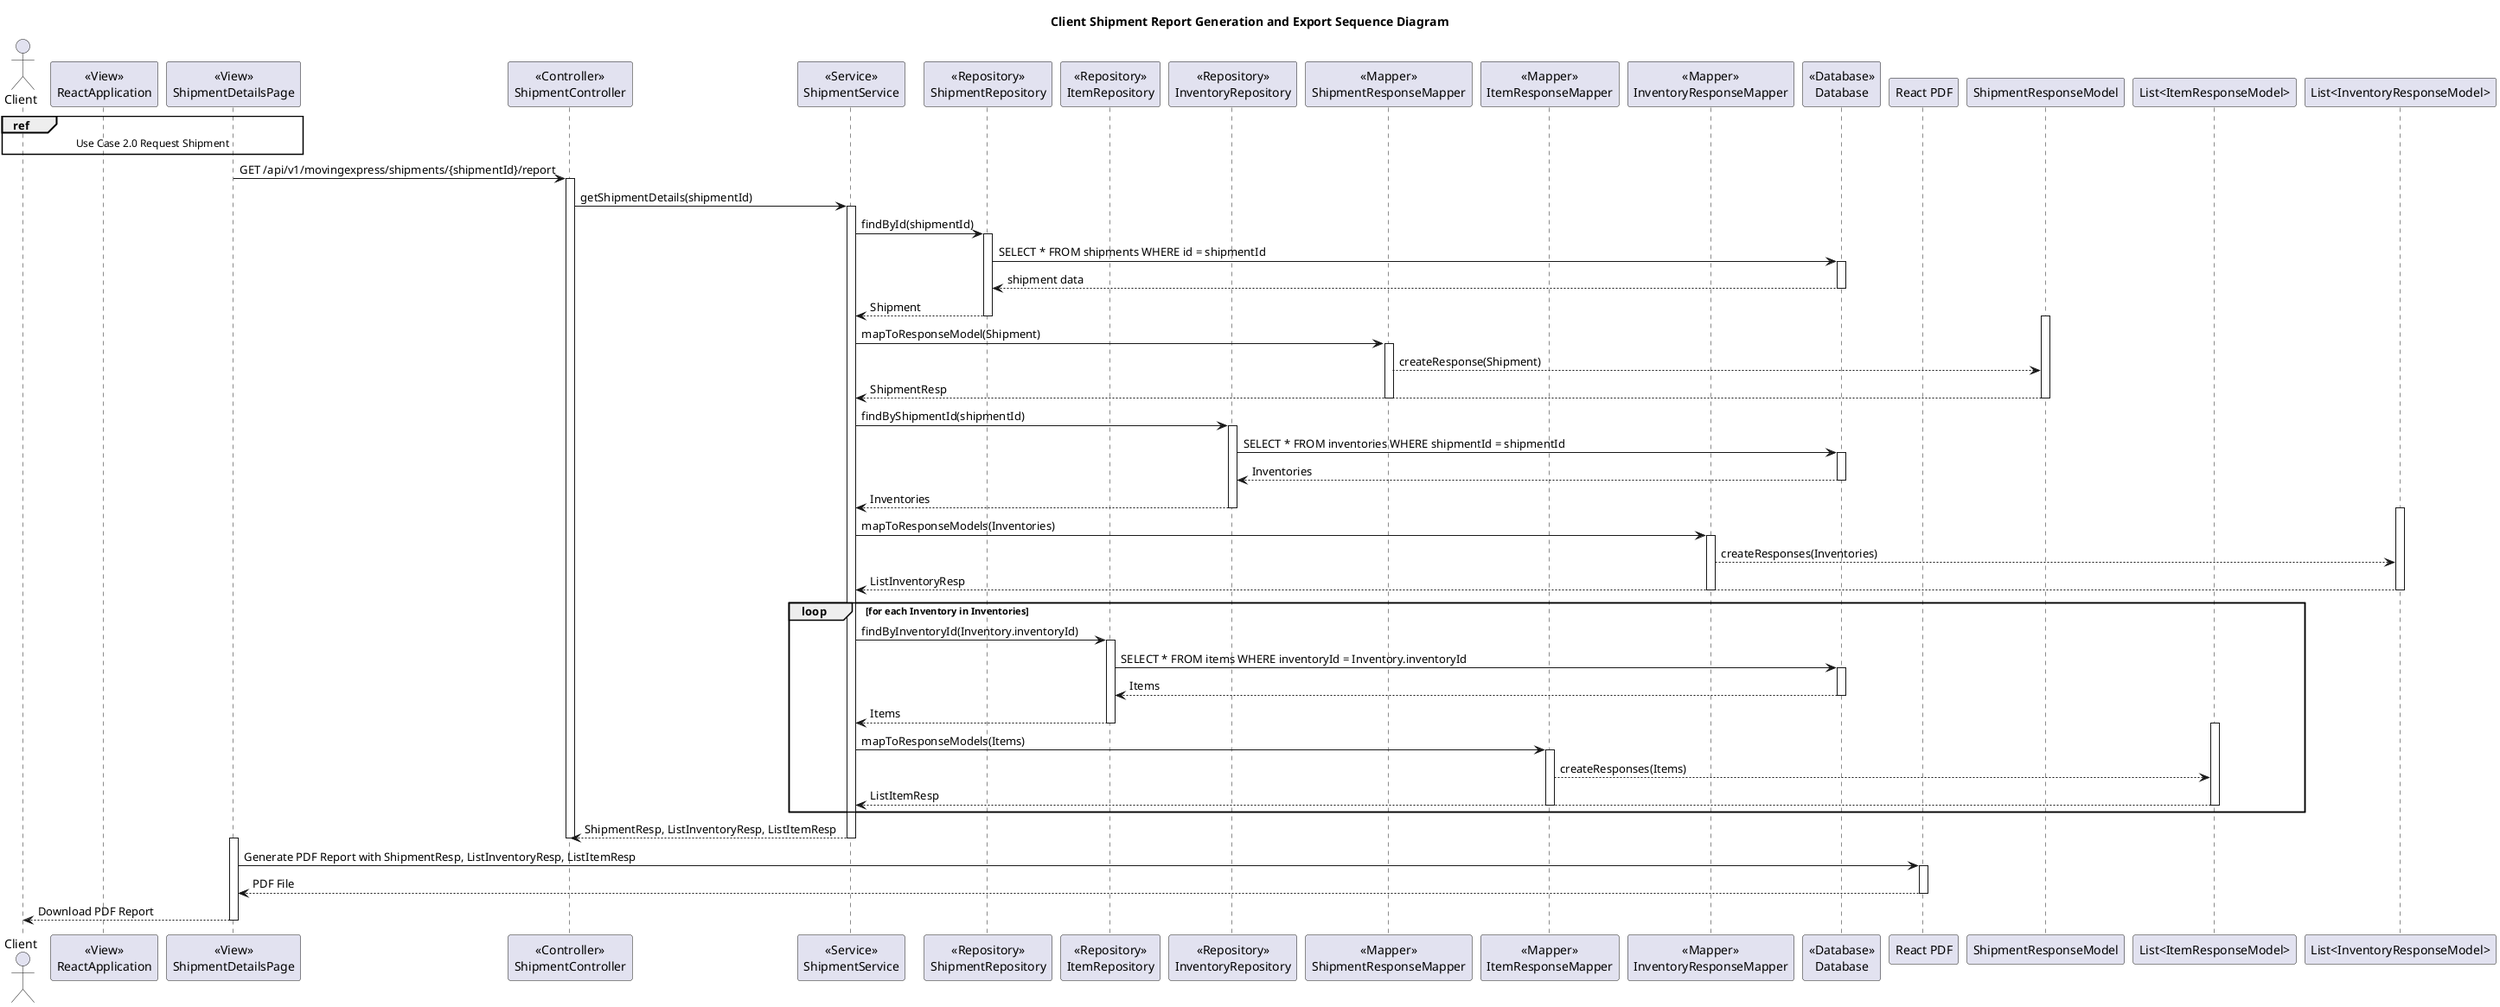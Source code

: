 @startuml
title Client Shipment Report Generation and Export Sequence Diagram

actor Client

participant ReactApplication as "<<View>>\nReactApplication"
participant ShipmentDetailsPage as "<<View>>\nShipmentDetailsPage"
participant ShipmentController as "<<Controller>>\nShipmentController"
participant ShipmentService as "<<Service>>\nShipmentService"
participant ShipmentRepository as "<<Repository>>\nShipmentRepository"
participant ItemRepository as "<<Repository>>\nItemRepository"
participant InventoryRepository as "<<Repository>>\nInventoryRepository"
participant ShipmentResponseMapper as "<<Mapper>>\nShipmentResponseMapper"
participant ItemResponseMapper as "<<Mapper>>\nItemResponseMapper"
participant InventoryResponseMapper as "<<Mapper>>\nInventoryResponseMapper"
participant Database as "<<Database>>\nDatabase"
participant "React PDF" as ReactPDF

' Response Models and their Activation
participant "ShipmentResponseModel" as ShipmentResp
participant "List<ItemResponseModel>" as ListItemResp
participant "List<InventoryResponseModel>" as ListInventoryResp

ref over Client, ReactApplication, ShipmentDetailsPage : Use Case 2.0 Request Shipment

ShipmentDetailsPage -> ShipmentController : GET /api/v1/movingexpress/shipments/{shipmentId}/report
activate ShipmentController

ShipmentController -> ShipmentService : getShipmentDetails(shipmentId)
activate ShipmentService

ShipmentService -> ShipmentRepository : findById(shipmentId)
activate ShipmentRepository
ShipmentRepository -> Database : SELECT * FROM shipments WHERE id = shipmentId
activate Database
Database --> ShipmentRepository : shipment data
deactivate Database
ShipmentRepository --> ShipmentService : Shipment
deactivate ShipmentRepository

activate ShipmentResp
ShipmentService -> ShipmentResponseMapper : mapToResponseModel(Shipment)
activate ShipmentResponseMapper
ShipmentResponseMapper --> ShipmentResp : createResponse(Shipment)
ShipmentResp --> ShipmentService : ShipmentResp
deactivate ShipmentResponseMapper
deactivate ShipmentResp

ShipmentService -> InventoryRepository : findByShipmentId(shipmentId)
activate InventoryRepository
InventoryRepository -> Database : SELECT * FROM inventories WHERE shipmentId = shipmentId
activate Database
Database --> InventoryRepository : Inventories
deactivate Database
InventoryRepository --> ShipmentService : Inventories
deactivate InventoryRepository

activate ListInventoryResp
ShipmentService -> InventoryResponseMapper : mapToResponseModels(Inventories)
activate InventoryResponseMapper
InventoryResponseMapper --> ListInventoryResp : createResponses(Inventories)
ListInventoryResp --> ShipmentService : ListInventoryResp
deactivate InventoryResponseMapper
deactivate ListInventoryResp

loop for each Inventory in Inventories
    ShipmentService -> ItemRepository : findByInventoryId(Inventory.inventoryId)
    activate ItemRepository
    ItemRepository -> Database : SELECT * FROM items WHERE inventoryId = Inventory.inventoryId
    activate Database
    Database --> ItemRepository : Items
    deactivate Database
    ItemRepository --> ShipmentService : Items
    deactivate ItemRepository

    activate ListItemResp
    ShipmentService -> ItemResponseMapper : mapToResponseModels(Items)
    activate ItemResponseMapper
    ItemResponseMapper --> ListItemResp : createResponses(Items)
    ListItemResp --> ShipmentService : ListItemResp
    deactivate ItemResponseMapper
    deactivate ListItemResp
end

ShipmentService --> ShipmentController : ShipmentResp, ListInventoryResp, ListItemResp
deactivate ShipmentService
deactivate ShipmentController
activate ShipmentDetailsPage
ShipmentDetailsPage -> ReactPDF : Generate PDF Report with ShipmentResp, ListInventoryResp, ListItemResp
activate ReactPDF
ReactPDF --> ShipmentDetailsPage : PDF File
deactivate ReactPDF

ShipmentDetailsPage --> Client : Download PDF Report
deactivate ShipmentDetailsPage

@enduml
